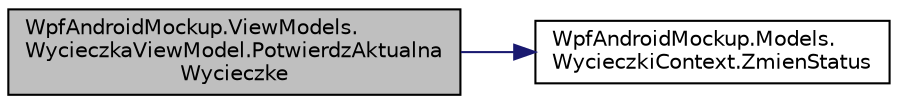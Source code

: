 digraph "WpfAndroidMockup.ViewModels.WycieczkaViewModel.PotwierdzAktualnaWycieczke"
{
 // INTERACTIVE_SVG=YES
  edge [fontname="Helvetica",fontsize="10",labelfontname="Helvetica",labelfontsize="10"];
  node [fontname="Helvetica",fontsize="10",shape=record];
  rankdir="LR";
  Node25 [label="WpfAndroidMockup.ViewModels.\lWycieczkaViewModel.PotwierdzAktualna\lWycieczke",height=0.2,width=0.4,color="black", fillcolor="grey75", style="filled", fontcolor="black"];
  Node25 -> Node26 [color="midnightblue",fontsize="10",style="solid",fontname="Helvetica"];
  Node26 [label="WpfAndroidMockup.Models.\lWycieczkiContext.ZmienStatus",height=0.2,width=0.4,color="black", fillcolor="white", style="filled",URL="$class_wpf_android_mockup_1_1_models_1_1_wycieczki_context.html#a8a378d83a64d4c0b0a0811d08c4ab0b0",tooltip="zmienia status wycieczki "];
}
